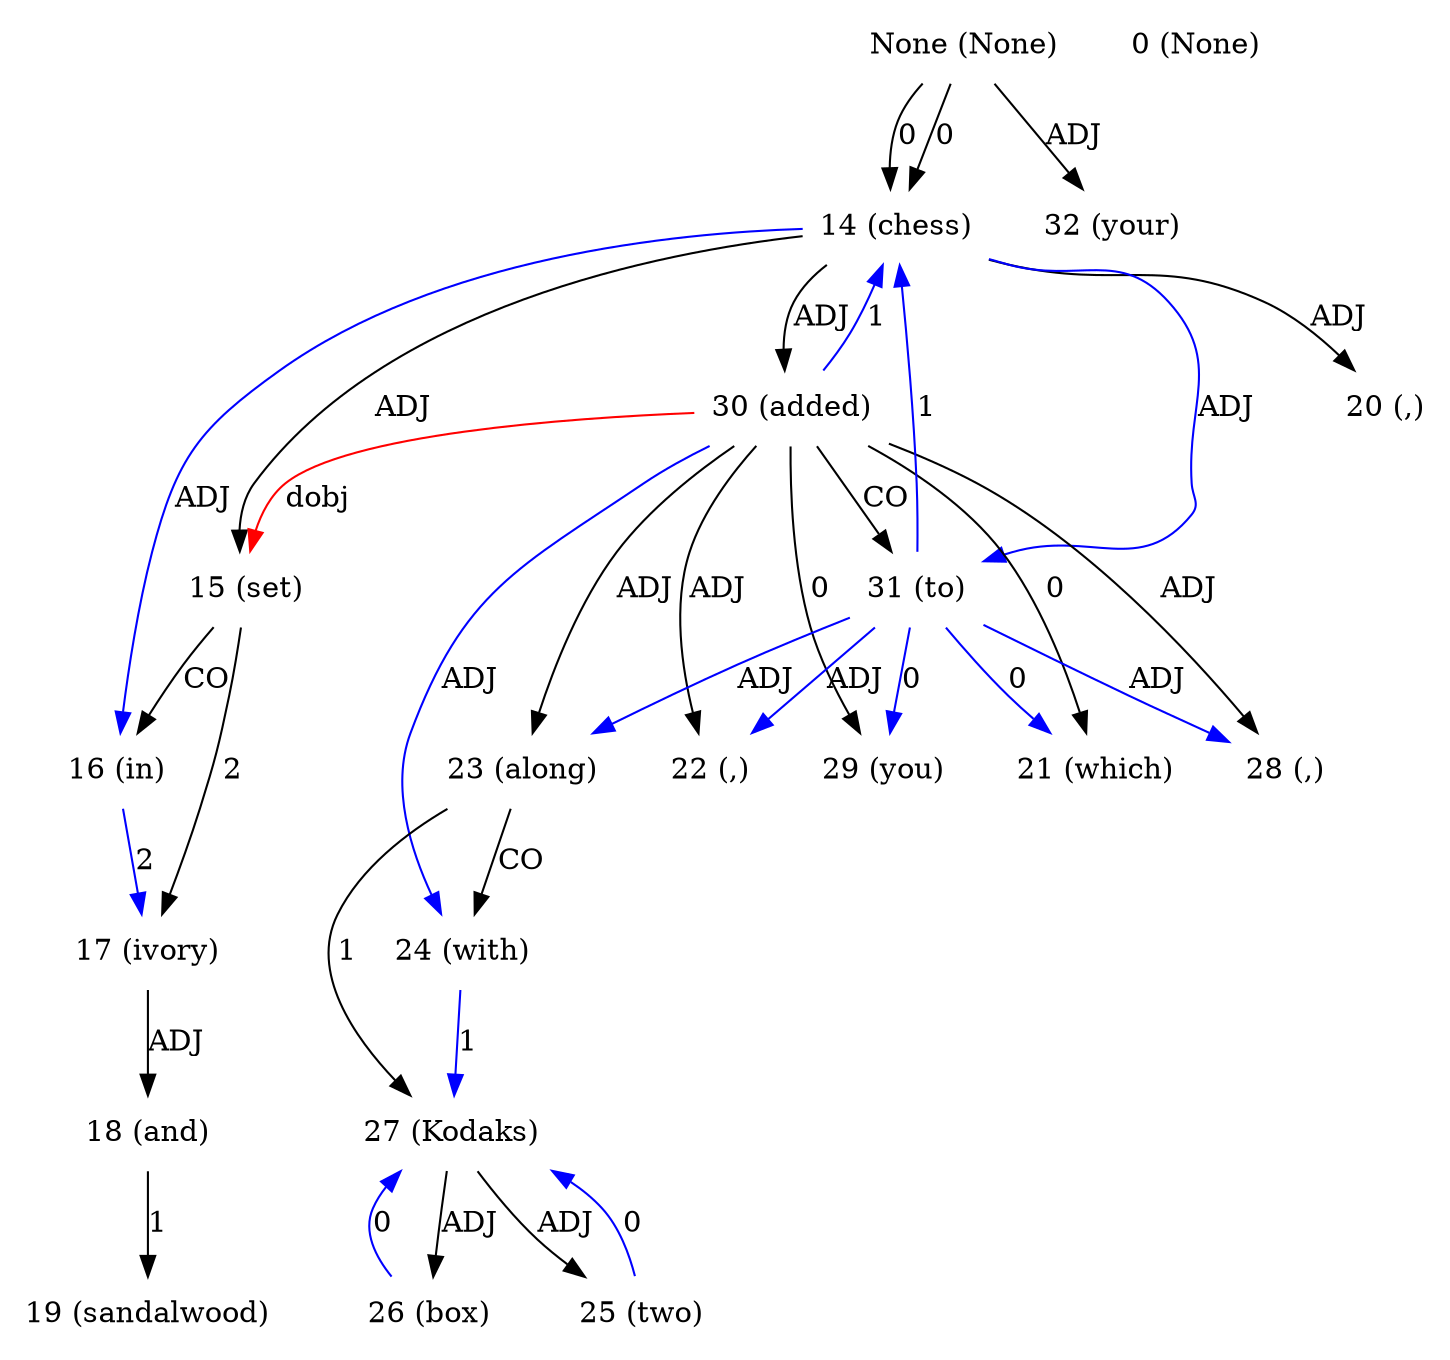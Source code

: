 digraph G{
edge [dir=forward]
node [shape=plaintext]

None [label="None (None)"]
None -> 14 [label="0"]
None [label="None (None)"]
None -> 14 [label="0"]
None [label="None (None)"]
None -> 32 [label="ADJ"]
0 [label="0 (None)"]
14 [label="14 (chess)"]
14 -> 15 [label="ADJ"]
14 -> 20 [label="ADJ"]
14 -> 30 [label="ADJ"]
14 -> 16 [label="ADJ", color="blue"]
14 -> 31 [label="ADJ", color="blue"]
15 [label="15 (set)"]
15 -> 17 [label="2"]
15 -> 16 [label="CO"]
30 -> 15 [label="dobj", color="red"]
16 [label="16 (in)"]
16 -> 17 [label="2", color="blue"]
17 [label="17 (ivory)"]
17 -> 18 [label="ADJ"]
18 [label="18 (and)"]
18 -> 19 [label="1"]
19 [label="19 (sandalwood)"]
20 [label="20 (,)"]
21 [label="21 (which)"]
22 [label="22 (,)"]
23 [label="23 (along)"]
23 -> 27 [label="1"]
23 -> 24 [label="CO"]
24 [label="24 (with)"]
24 -> 27 [label="1", color="blue"]
25 [label="25 (two)"]
25 -> 27 [label="0", color="blue"]
26 [label="26 (box)"]
26 -> 27 [label="0", color="blue"]
27 [label="27 (Kodaks)"]
27 -> 25 [label="ADJ"]
27 -> 26 [label="ADJ"]
28 [label="28 (,)"]
29 [label="29 (you)"]
30 [label="30 (added)"]
30 -> 31 [label="CO"]
30 -> 21 [label="0"]
30 -> 29 [label="0"]
30 -> 14 [label="1", color="blue"]
30 -> 22 [label="ADJ"]
30 -> 23 [label="ADJ"]
30 -> 28 [label="ADJ"]
30 -> 24 [label="ADJ", color="blue"]
31 [label="31 (to)"]
31 -> 14 [label="1", color="blue"]
31 -> 21 [label="0", color="blue"]
31 -> 29 [label="0", color="blue"]
31 -> 22 [label="ADJ", color="blue"]
31 -> 23 [label="ADJ", color="blue"]
31 -> 28 [label="ADJ", color="blue"]
32 [label="32 (your)"]
}
